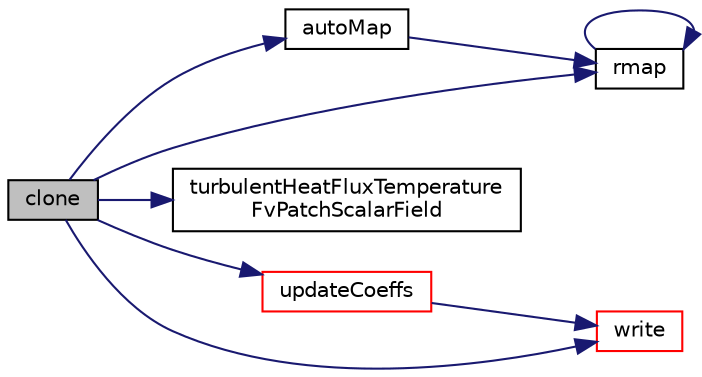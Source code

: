 digraph "clone"
{
  bgcolor="transparent";
  edge [fontname="Helvetica",fontsize="10",labelfontname="Helvetica",labelfontsize="10"];
  node [fontname="Helvetica",fontsize="10",shape=record];
  rankdir="LR";
  Node27 [label="clone",height=0.2,width=0.4,color="black", fillcolor="grey75", style="filled", fontcolor="black"];
  Node27 -> Node28 [color="midnightblue",fontsize="10",style="solid",fontname="Helvetica"];
  Node28 [label="autoMap",height=0.2,width=0.4,color="black",URL="$a32017.html#a0ab0c43ce90d756c88dd81e3d0a9eef5",tooltip="Map (and resize as needed) from self given a mapping object. "];
  Node28 -> Node29 [color="midnightblue",fontsize="10",style="solid",fontname="Helvetica"];
  Node29 [label="rmap",height=0.2,width=0.4,color="black",URL="$a32017.html#a713277715ccc0a5ef466b0516d44731f",tooltip="Reverse map the given fvPatchField onto this fvPatchField. "];
  Node29 -> Node29 [color="midnightblue",fontsize="10",style="solid",fontname="Helvetica"];
  Node27 -> Node29 [color="midnightblue",fontsize="10",style="solid",fontname="Helvetica"];
  Node27 -> Node30 [color="midnightblue",fontsize="10",style="solid",fontname="Helvetica"];
  Node30 [label="turbulentHeatFluxTemperature\lFvPatchScalarField",height=0.2,width=0.4,color="black",URL="$a32017.html#ad6a9d5d167e850c700d525edc229b73c",tooltip="Construct from patch and internal field. "];
  Node27 -> Node31 [color="midnightblue",fontsize="10",style="solid",fontname="Helvetica"];
  Node31 [label="updateCoeffs",height=0.2,width=0.4,color="red",URL="$a32017.html#a7e24eafac629d3733181cd942d4c902f",tooltip="Update the coefficients associated with the patch field. "];
  Node31 -> Node215 [color="midnightblue",fontsize="10",style="solid",fontname="Helvetica"];
  Node215 [label="write",height=0.2,width=0.4,color="red",URL="$a32017.html#a293fdfec8bdfbd5c3913ab4c9f3454ff",tooltip="Write. "];
  Node27 -> Node215 [color="midnightblue",fontsize="10",style="solid",fontname="Helvetica"];
}
